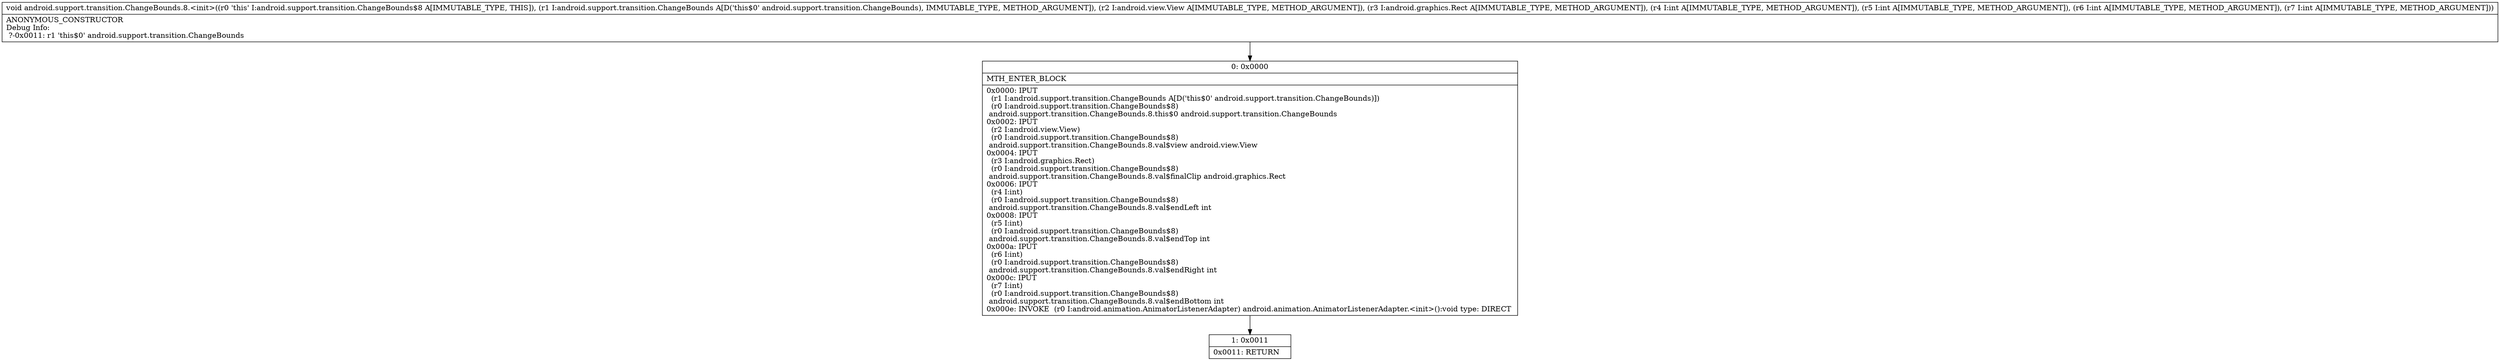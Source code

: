 digraph "CFG forandroid.support.transition.ChangeBounds.8.\<init\>(Landroid\/support\/transition\/ChangeBounds;Landroid\/view\/View;Landroid\/graphics\/Rect;IIII)V" {
Node_0 [shape=record,label="{0\:\ 0x0000|MTH_ENTER_BLOCK\l|0x0000: IPUT  \l  (r1 I:android.support.transition.ChangeBounds A[D('this$0' android.support.transition.ChangeBounds)])\l  (r0 I:android.support.transition.ChangeBounds$8)\l android.support.transition.ChangeBounds.8.this$0 android.support.transition.ChangeBounds \l0x0002: IPUT  \l  (r2 I:android.view.View)\l  (r0 I:android.support.transition.ChangeBounds$8)\l android.support.transition.ChangeBounds.8.val$view android.view.View \l0x0004: IPUT  \l  (r3 I:android.graphics.Rect)\l  (r0 I:android.support.transition.ChangeBounds$8)\l android.support.transition.ChangeBounds.8.val$finalClip android.graphics.Rect \l0x0006: IPUT  \l  (r4 I:int)\l  (r0 I:android.support.transition.ChangeBounds$8)\l android.support.transition.ChangeBounds.8.val$endLeft int \l0x0008: IPUT  \l  (r5 I:int)\l  (r0 I:android.support.transition.ChangeBounds$8)\l android.support.transition.ChangeBounds.8.val$endTop int \l0x000a: IPUT  \l  (r6 I:int)\l  (r0 I:android.support.transition.ChangeBounds$8)\l android.support.transition.ChangeBounds.8.val$endRight int \l0x000c: IPUT  \l  (r7 I:int)\l  (r0 I:android.support.transition.ChangeBounds$8)\l android.support.transition.ChangeBounds.8.val$endBottom int \l0x000e: INVOKE  (r0 I:android.animation.AnimatorListenerAdapter) android.animation.AnimatorListenerAdapter.\<init\>():void type: DIRECT \l}"];
Node_1 [shape=record,label="{1\:\ 0x0011|0x0011: RETURN   \l}"];
MethodNode[shape=record,label="{void android.support.transition.ChangeBounds.8.\<init\>((r0 'this' I:android.support.transition.ChangeBounds$8 A[IMMUTABLE_TYPE, THIS]), (r1 I:android.support.transition.ChangeBounds A[D('this$0' android.support.transition.ChangeBounds), IMMUTABLE_TYPE, METHOD_ARGUMENT]), (r2 I:android.view.View A[IMMUTABLE_TYPE, METHOD_ARGUMENT]), (r3 I:android.graphics.Rect A[IMMUTABLE_TYPE, METHOD_ARGUMENT]), (r4 I:int A[IMMUTABLE_TYPE, METHOD_ARGUMENT]), (r5 I:int A[IMMUTABLE_TYPE, METHOD_ARGUMENT]), (r6 I:int A[IMMUTABLE_TYPE, METHOD_ARGUMENT]), (r7 I:int A[IMMUTABLE_TYPE, METHOD_ARGUMENT]))  | ANONYMOUS_CONSTRUCTOR\lDebug Info:\l  ?\-0x0011: r1 'this$0' android.support.transition.ChangeBounds\l}"];
MethodNode -> Node_0;
Node_0 -> Node_1;
}

